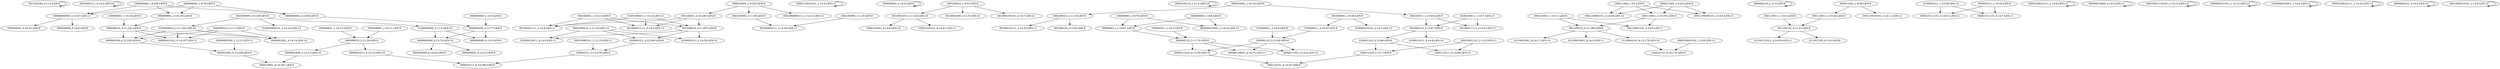 digraph G {
    "001100100_3-11:5-LEN:9" -> "001100100_3-11:5-LEN:9";
    "0010000111_3-14:5-LEN:10" -> "0010000111_3-14:5-LEN:10";
    "001000010_3-11:297-LEN:9" -> "01000010011_4-14:6-LEN:11";
    "001000010_3-11:297-LEN:9" -> "010000101_4-12:265-LEN:9";
    "001000010_3-11:297-LEN:9" -> "0100001011_4-14:33-LEN:10";
    "0000110010101_1-14:5-LEN:13" -> "0000110010101_1-14:5-LEN:13";
    "000000001_1-10:11-LEN:9" -> "000000010_2-11:24-LEN:9";
    "000000001_4-14:5-LEN:9" -> "000000001_4-14:5-LEN:9";
    "100000001_1-10:12-LEN:9" -> "000000010_2-11:24-LEN:9";
    "0100000010_2-11:104-LEN:10" -> "0000001001_4-14:14-LEN:10";
    "0100000010_2-11:104-LEN:10" -> "00000010101_4-14:107-LEN:11";
    "0100000010_2-11:104-LEN:10" -> "000000100_4-12:230-LEN:9";
    "0010001010_2-11:43-LEN:10" -> "1000101001_4-14:6-LEN:10";
    "0010001010_2-11:43-LEN:10" -> "10001010101_4-14:41-LEN:11";
    "0000100110_1-11:5-LEN:10" -> "0000100110_1-11:5-LEN:10";
    "000100010_2-11:25-LEN:9" -> "00100010111_3-14:22-LEN:11";
    "000100010_2-11:25-LEN:9" -> "001000101_3-13:6-LEN:9";
    "001000110_3-11:97-LEN:9" -> "010001101_4-12:86-LEN:9";
    "001000110_3-11:97-LEN:9" -> "0100011011_4-14:8-LEN:10";
    "100000011_1-10:5-LEN:9" -> "000000110_3-11:70-LEN:9";
    "0000001011_3-13:10-LEN:10" -> "000010111_6-14:280-LEN:9";
    "000000000_2-10:69-LEN:9" -> "000000000_3-11:77-LEN:9";
    "000000110_3-11:70-LEN:9" -> "00000110001_4-14:72-LEN:11";
    "000000110_3-11:70-LEN:9" -> "0000011010_4-13:35-LEN:10";
    "000000110_3-11:70-LEN:9" -> "0000011001_4-14:6-LEN:10";
    "100000001_1-10:14-LEN:9" -> "000000010_3-11:241-LEN:9";
    "00000000000_2-13:37-LEN:11" -> "000000000_5-14:6-LEN:9";
    "00000000000_2-13:37-LEN:11" -> "000000001_5-14:32-LEN:9";
    "000010001_1-9:116-LEN:9" -> "000100010_2-11:25-LEN:9";
    "000010001_1-9:116-LEN:9" -> "000100011_2-10:93-LEN:9";
    "000000000_3-11:77-LEN:9" -> "0000000000_4-13:76-LEN:10";
    "000000000_3-11:77-LEN:9" -> "000000000_4-13:5-LEN:9";
    "000100001_1-10:13-LEN:9" -> "001000010_3-11:297-LEN:9";
    "000100001_1-10:13-LEN:9" -> "00100001111_3-14:8-LEN:11";
    "000100001_1-10:13-LEN:9" -> "001000011111_3-14:5-LEN:12";
    "100000001_1-9:79-LEN:9" -> "000000010001_2-14:22-LEN:12";
    "100000001_1-9:79-LEN:9" -> "000000011_2-10:61-LEN:9";
    "001100010_3-11:199-LEN:9" -> "0110001001_4-14:17-LEN:10";
    "001100010_3-11:199-LEN:9" -> "01100010001_4-14:5-LEN:11";
    "001100010_3-11:199-LEN:9" -> "0110001010_4-13:178-LEN:10";
    "000100000_2-11:36-LEN:9" -> "00100000111_3-14:43-LEN:11";
    "000000110_2-11:5-LEN:9" -> "000000110_2-11:5-LEN:9";
    "000000010_3-11:241-LEN:9" -> "0000001001_4-14:14-LEN:10";
    "000000010_3-11:241-LEN:9" -> "00000010101_4-14:107-LEN:11";
    "000000010_3-11:241-LEN:9" -> "000000100_4-12:230-LEN:9";
    "000110011_1-10:5-LEN:9" -> "001100110_3-11:51-LEN:9";
    "001000000_1-9:128-LEN:9" -> "0100000010_2-11:104-LEN:10";
    "001000000_1-9:128-LEN:9" -> "0100000000_2-11:5-LEN:10";
    "001000000_1-9:128-LEN:9" -> "010000000101_2-14:14-LEN:12";
    "000100001_2-10:283-LEN:9" -> "001000010_3-11:297-LEN:9";
    "000100001_2-10:283-LEN:9" -> "00100001111_3-14:8-LEN:11";
    "000100001_2-10:283-LEN:9" -> "001000011111_3-14:5-LEN:12";
    "0100001011_1-10:50-LEN:10" -> "000010111101_3-14:61-LEN:12";
    "0100001011_1-10:50-LEN:10" -> "00001011101_3-14:7-LEN:11";
    "100011000_1-9:5-LEN:9" -> "0001100000101_2-14:8-LEN:13";
    "100011000_1-9:5-LEN:9" -> "000110001_2-10:191-LEN:9";
    "100011000_1-9:5-LEN:9" -> "000110000101_2-14:29-LEN:12";
    "0001000010_1-11:10-LEN:10" -> "01000010011_4-14:6-LEN:11";
    "0001000010_1-11:10-LEN:10" -> "010000101_4-12:265-LEN:9";
    "0001000010_1-11:10-LEN:10" -> "0100001011_4-14:33-LEN:10";
    "000100011_2-10:93-LEN:9" -> "001000110_3-11:97-LEN:9";
    "000100011_2-10:93-LEN:9" -> "00100011111_3-14:5-LEN:11";
    "000011000_1-9:215-LEN:9" -> "0001100000101_2-14:8-LEN:13";
    "000011000_1-9:215-LEN:9" -> "000110001_2-10:191-LEN:9";
    "000011000_1-9:215-LEN:9" -> "000110000101_2-14:29-LEN:12";
    "000110011_2-10:45-LEN:9" -> "001100110_3-11:51-LEN:9";
    "100001011_5-13:276-LEN:9" -> "000010111_6-14:280-LEN:9";
    "0000001000_3-13:13-LEN:10" -> "000010001_6-14:241-LEN:9";
    "10000000100_1-12:12-LEN:11" -> "000001000_5-13:239-LEN:9";
    "000010001010_1-13:8-LEN:12" -> "100010101_6-14:176-LEN:9";
    "000100010_1-9:53-LEN:9" -> "0010001010_2-11:43-LEN:10";
    "000100010_1-9:53-LEN:9" -> "0010001000_2-11:5-LEN:10";
    "000100010_1-9:53-LEN:9" -> "001000100101_2-14:7-LEN:12";
    "0000100010111_1-14:8-LEN:13" -> "0000100010111_1-14:8-LEN:13";
    "010000011_2-10:33-LEN:9" -> "100000110_3-11:40-LEN:9";
    "000000001_1-9:8-LEN:9" -> "000000010001_2-14:22-LEN:12";
    "000000001_1-9:8-LEN:9" -> "000000011_2-10:61-LEN:9";
    "0100000000_2-11:5-LEN:10" -> "0000000000_4-13:76-LEN:10";
    "0100000000_2-11:5-LEN:10" -> "000000000_4-13:5-LEN:9";
    "00000010000_3-13:5-LEN:11" -> "00000010000_3-13:5-LEN:11";
    "100011010_5-13:7-LEN:9" -> "000110101_6-14:43-LEN:9";
    "0100100001_1-10:14-LEN:10" -> "001000010_3-11:297-LEN:9";
    "0100100001_1-10:14-LEN:10" -> "00100001111_3-14:8-LEN:11";
    "0100100001_1-10:14-LEN:10" -> "001000011111_3-14:5-LEN:12";
    "000000001_2-10:223-LEN:9" -> "000000010_3-11:241-LEN:9";
    "00010001110101_1-14:12-LEN:14" -> "00010001110101_1-14:12-LEN:14";
    "0000000000_4-13:76-LEN:10" -> "000000000_6-14:63-LEN:9";
    "0000000000_4-13:76-LEN:10" -> "000000001_6-14:13-LEN:9";
    "010001101_4-12:86-LEN:9" -> "100011010_5-13:7-LEN:9";
    "010001101_4-12:86-LEN:9" -> "1000110111_5-14:84-LEN:10";
    "000000000_1-10:5-LEN:9" -> "000000000_3-11:77-LEN:9";
    "000100000_1-11:9-LEN:9" -> "00100000111_3-14:43-LEN:11";
    "001100110_3-11:51-LEN:9" -> "01100110101_4-14:50-LEN:11";
    "001100110_3-11:51-LEN:9" -> "011001100_4-13:5-LEN:9";
    "000000010101_1-14:12-LEN:12" -> "000000010101_1-14:12-LEN:12";
    "000000100_4-12:230-LEN:9" -> "000001000_5-13:239-LEN:9";
    "100000110_3-11:40-LEN:9" -> "00000110001_4-14:72-LEN:11";
    "100000110_3-11:40-LEN:9" -> "0000011010_4-13:35-LEN:10";
    "100000110_3-11:40-LEN:9" -> "0000011001_4-14:6-LEN:10";
    "1000000010001_1-14:6-LEN:13" -> "1000000010001_1-14:6-LEN:13";
    "0000011010_4-13:35-LEN:10" -> "000110101_6-14:43-LEN:9";
    "010000011_1-10:5-LEN:9" -> "100000110_3-11:40-LEN:9";
    "000000010_2-11:24-LEN:9" -> "0000001011_3-13:10-LEN:10";
    "000000010_2-11:24-LEN:9" -> "0000001000_3-13:13-LEN:10";
    "000000010_2-11:7-LEN:9" -> "0000001001_4-14:14-LEN:10";
    "000000010_2-11:7-LEN:9" -> "00000010101_4-14:107-LEN:11";
    "000000010_2-11:7-LEN:9" -> "000000100_4-12:230-LEN:9";
    "00010000101_1-12:15-LEN:11" -> "100001011_5-13:276-LEN:9";
    "001000001_1-9:38-LEN:9" -> "010000010101_2-14:7-LEN:12";
    "001000001_1-9:38-LEN:9" -> "010000011_2-10:33-LEN:9";
    "000001011_1-10:18-LEN:9" -> "000010111101_3-14:61-LEN:12";
    "000001011_1-10:18-LEN:9" -> "00001011101_3-14:7-LEN:11";
    "010000101_4-12:265-LEN:9" -> "100001011_5-13:276-LEN:9";
    "000010000_1-9:325-LEN:9" -> "0001000000111_2-14:12-LEN:13";
    "000010000_1-9:325-LEN:9" -> "000100000_2-11:36-LEN:9";
    "000010000_1-9:325-LEN:9" -> "000100001_2-10:283-LEN:9";
    "100000000_1-9:239-LEN:9" -> "000000000_2-10:69-LEN:9";
    "100000000_1-9:239-LEN:9" -> "00000000000_2-13:37-LEN:11";
    "100000000_1-9:239-LEN:9" -> "000000001_2-10:223-LEN:9";
    "00010001101_1-12:5-LEN:11" -> "100011010_5-13:7-LEN:9";
    "00010001101_1-12:5-LEN:11" -> "1000110111_5-14:84-LEN:10";
    "000110001_1-10:11-LEN:9" -> "001100010_3-11:199-LEN:9";
    "000110001_1-10:11-LEN:9" -> "00110001101_3-14:6-LEN:11";
    "0000100010111_1-14:10-LEN:13" -> "0000100010111_1-14:10-LEN:13";
    "000110001_2-10:191-LEN:9" -> "001100010_3-11:199-LEN:9";
    "000110001_2-10:191-LEN:9" -> "00110001101_3-14:6-LEN:11";
    "000000000_1-9:78-LEN:9" -> "000000000_2-10:69-LEN:9";
    "000000000_1-9:78-LEN:9" -> "00000000000_2-13:37-LEN:11";
    "000000000_1-9:78-LEN:9" -> "000000001_2-10:223-LEN:9";
    "000000011_2-10:61-LEN:9" -> "000000110_3-11:70-LEN:9";
    "000001000_5-13:239-LEN:9" -> "000010001_6-14:241-LEN:9";
    "0000000101_5-14:5-LEN:10" -> "0000000101_5-14:5-LEN:10";
    "000011001_1-9:56-LEN:9" -> "000110010101_2-14:11-LEN:12";
    "000011001_1-9:56-LEN:9" -> "000110011_2-10:45-LEN:9";
    "0110001010_4-13:178-LEN:10" -> "100010101_6-14:176-LEN:9";
    "0001000010101_1-14:8-LEN:13" -> "0001000010101_1-14:8-LEN:13";
    "0100100011_1-10:7-LEN:10" -> "001000110_3-11:97-LEN:9";
    "0100100011_1-10:7-LEN:10" -> "00100011111_3-14:5-LEN:11";
}
